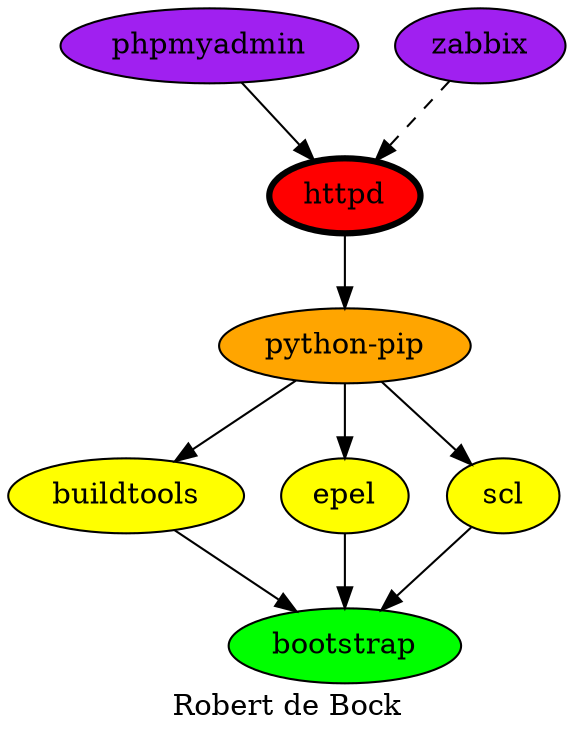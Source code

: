 digraph PhiloDilemma {
  label = "Robert de Bock" ;
  overlap=false
  {
    bootstrap [fillcolor=green style=filled]
    buildtools [fillcolor=yellow style=filled]
    epel [fillcolor=yellow style=filled]
    scl [fillcolor=yellow style=filled]
    "python-pip" [fillcolor=orange style=filled]
    httpd [fillcolor=red style=filled penwidth=3]
    phpmyadmin [fillcolor=purple style=filled]
    zabbix [fillcolor=purple style=filled]
  }
  {buildtools epel scl} -> bootstrap
  "python-pip" -> {buildtools epel scl}
  httpd -> "python-pip"
  phpmyadmin -> httpd
  zabbix -> httpd [style=dashed]
}
